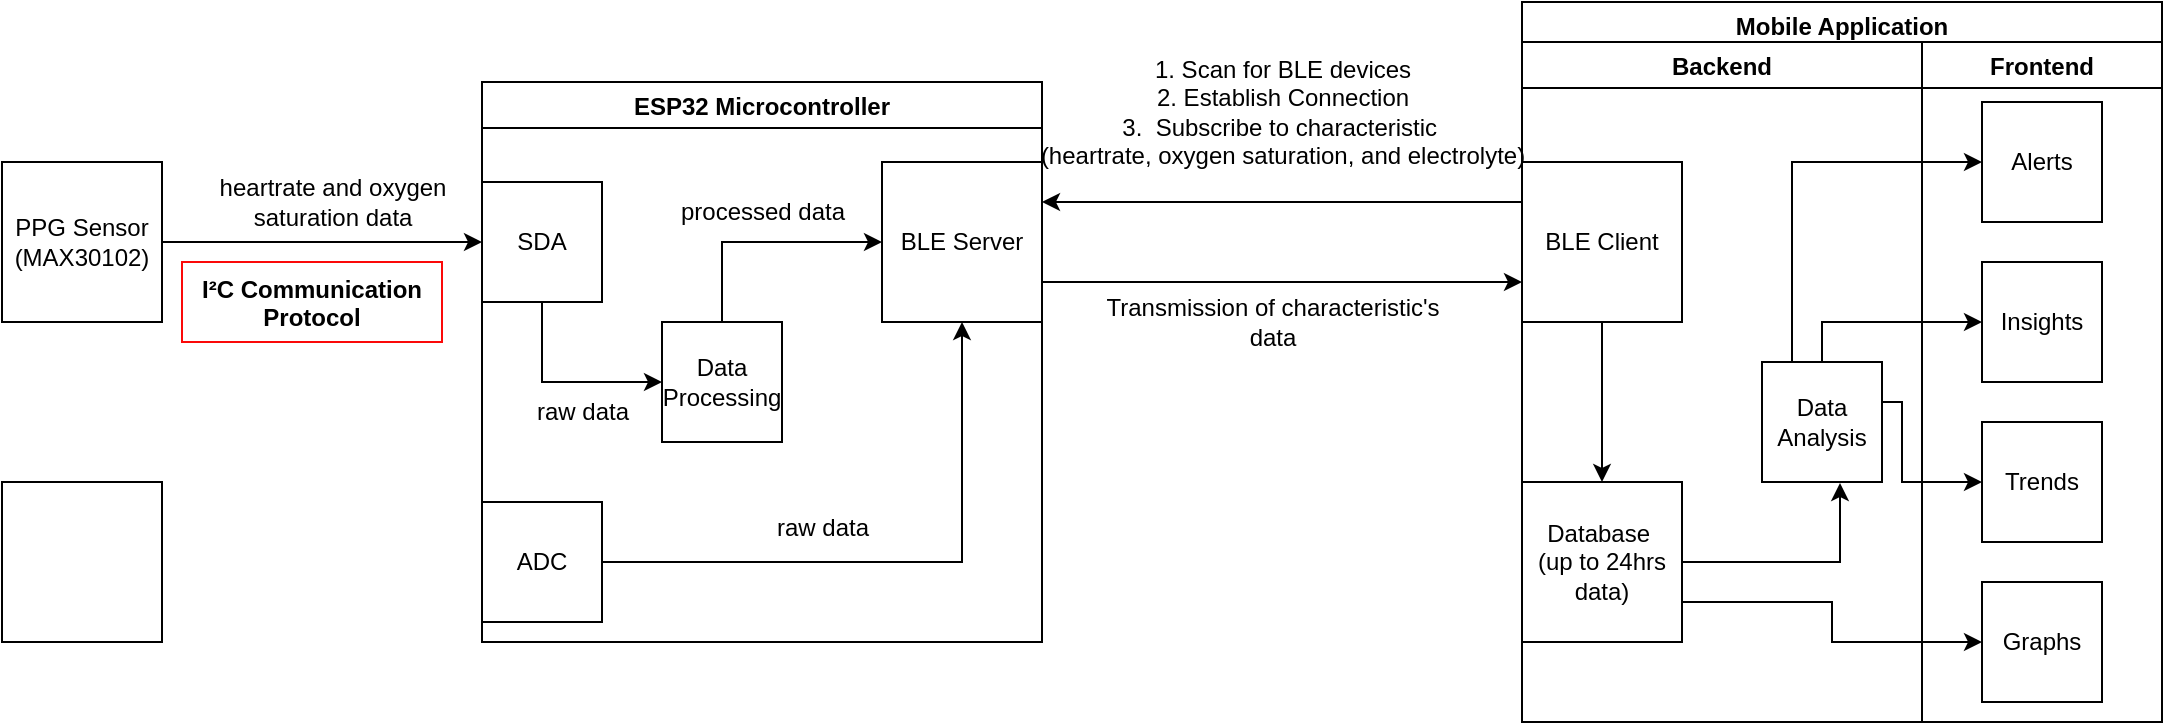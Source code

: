 <mxfile version="26.0.8">
  <diagram name="Page-1" id="XvgeLyfi9btd6hkqeVps">
    <mxGraphModel dx="1434" dy="816" grid="1" gridSize="10" guides="1" tooltips="1" connect="1" arrows="1" fold="1" page="1" pageScale="1" pageWidth="800" pageHeight="600" math="0" shadow="0">
      <root>
        <mxCell id="0" />
        <mxCell id="1" parent="0" />
        <mxCell id="u4qym9Ppzm83e0D_M728-1" value="Mobile Application" style="swimlane" vertex="1" connectable="0" parent="1">
          <mxGeometry x="840" y="40" width="320" height="360" as="geometry" />
        </mxCell>
        <mxCell id="u4qym9Ppzm83e0D_M728-16" value="Backend" style="swimlane" vertex="1" connectable="0" parent="u4qym9Ppzm83e0D_M728-1">
          <mxGeometry y="20" width="200" height="340" as="geometry" />
        </mxCell>
        <mxCell id="u4qym9Ppzm83e0D_M728-38" style="edgeStyle=orthogonalEdgeStyle;rounded=0;orthogonalLoop=1;jettySize=auto;html=1;exitX=0.5;exitY=1;exitDx=0;exitDy=0;entryX=0.5;entryY=0;entryDx=0;entryDy=0;" edge="1" parent="u4qym9Ppzm83e0D_M728-16" source="u4qym9Ppzm83e0D_M728-5" target="u4qym9Ppzm83e0D_M728-37">
          <mxGeometry relative="1" as="geometry" />
        </mxCell>
        <mxCell id="u4qym9Ppzm83e0D_M728-5" value="BLE Client" style="whiteSpace=wrap;html=1;aspect=fixed;" vertex="1" parent="u4qym9Ppzm83e0D_M728-16">
          <mxGeometry y="60" width="80" height="80" as="geometry" />
        </mxCell>
        <mxCell id="u4qym9Ppzm83e0D_M728-37" value="Database&amp;nbsp;&lt;div&gt;(up to 24hrs data)&lt;/div&gt;" style="whiteSpace=wrap;html=1;aspect=fixed;" vertex="1" parent="u4qym9Ppzm83e0D_M728-16">
          <mxGeometry y="220" width="80" height="80" as="geometry" />
        </mxCell>
        <mxCell id="u4qym9Ppzm83e0D_M728-43" value="Data Analysis" style="whiteSpace=wrap;html=1;aspect=fixed;" vertex="1" parent="u4qym9Ppzm83e0D_M728-16">
          <mxGeometry x="120" y="160" width="60" height="60" as="geometry" />
        </mxCell>
        <mxCell id="u4qym9Ppzm83e0D_M728-44" style="edgeStyle=orthogonalEdgeStyle;rounded=0;orthogonalLoop=1;jettySize=auto;html=1;exitX=1;exitY=0.5;exitDx=0;exitDy=0;entryX=0.65;entryY=1.009;entryDx=0;entryDy=0;entryPerimeter=0;" edge="1" parent="u4qym9Ppzm83e0D_M728-16" source="u4qym9Ppzm83e0D_M728-37" target="u4qym9Ppzm83e0D_M728-43">
          <mxGeometry relative="1" as="geometry" />
        </mxCell>
        <mxCell id="u4qym9Ppzm83e0D_M728-4" value="ESP32 Microcontroller" style="swimlane" vertex="1" connectable="0" parent="1">
          <mxGeometry x="320" y="80" width="280" height="280" as="geometry" />
        </mxCell>
        <mxCell id="u4qym9Ppzm83e0D_M728-6" value="BLE Server" style="whiteSpace=wrap;html=1;aspect=fixed;" vertex="1" parent="u4qym9Ppzm83e0D_M728-4">
          <mxGeometry x="200" y="40" width="80" height="80" as="geometry" />
        </mxCell>
        <mxCell id="u4qym9Ppzm83e0D_M728-31" style="edgeStyle=orthogonalEdgeStyle;rounded=0;orthogonalLoop=1;jettySize=auto;html=1;exitX=0.5;exitY=1;exitDx=0;exitDy=0;entryX=0;entryY=0.5;entryDx=0;entryDy=0;" edge="1" parent="u4qym9Ppzm83e0D_M728-4" source="u4qym9Ppzm83e0D_M728-23" target="u4qym9Ppzm83e0D_M728-28">
          <mxGeometry relative="1" as="geometry" />
        </mxCell>
        <mxCell id="u4qym9Ppzm83e0D_M728-23" value="SDA" style="whiteSpace=wrap;html=1;aspect=fixed;" vertex="1" parent="u4qym9Ppzm83e0D_M728-4">
          <mxGeometry y="50" width="60" height="60" as="geometry" />
        </mxCell>
        <mxCell id="u4qym9Ppzm83e0D_M728-33" style="edgeStyle=orthogonalEdgeStyle;rounded=0;orthogonalLoop=1;jettySize=auto;html=1;exitX=0.5;exitY=0;exitDx=0;exitDy=0;entryX=0;entryY=0.5;entryDx=0;entryDy=0;" edge="1" parent="u4qym9Ppzm83e0D_M728-4" source="u4qym9Ppzm83e0D_M728-28" target="u4qym9Ppzm83e0D_M728-6">
          <mxGeometry relative="1" as="geometry" />
        </mxCell>
        <mxCell id="u4qym9Ppzm83e0D_M728-28" value="Data Processing" style="whiteSpace=wrap;html=1;aspect=fixed;" vertex="1" parent="u4qym9Ppzm83e0D_M728-4">
          <mxGeometry x="90" y="120" width="60" height="60" as="geometry" />
        </mxCell>
        <mxCell id="u4qym9Ppzm83e0D_M728-30" value="raw data" style="text;html=1;align=center;verticalAlign=middle;resizable=0;points=[];autosize=1;strokeColor=none;fillColor=none;" vertex="1" parent="u4qym9Ppzm83e0D_M728-4">
          <mxGeometry x="15" y="150" width="70" height="30" as="geometry" />
        </mxCell>
        <mxCell id="u4qym9Ppzm83e0D_M728-34" value="processed data" style="text;html=1;align=center;verticalAlign=middle;resizable=0;points=[];autosize=1;strokeColor=none;fillColor=none;" vertex="1" parent="u4qym9Ppzm83e0D_M728-4">
          <mxGeometry x="85" y="50" width="110" height="30" as="geometry" />
        </mxCell>
        <mxCell id="u4qym9Ppzm83e0D_M728-60" style="edgeStyle=orthogonalEdgeStyle;rounded=0;orthogonalLoop=1;jettySize=auto;html=1;exitX=1;exitY=0.5;exitDx=0;exitDy=0;" edge="1" parent="u4qym9Ppzm83e0D_M728-4" source="u4qym9Ppzm83e0D_M728-35" target="u4qym9Ppzm83e0D_M728-6">
          <mxGeometry relative="1" as="geometry" />
        </mxCell>
        <mxCell id="u4qym9Ppzm83e0D_M728-35" value="ADC" style="whiteSpace=wrap;html=1;aspect=fixed;" vertex="1" parent="u4qym9Ppzm83e0D_M728-4">
          <mxGeometry y="210" width="60" height="60" as="geometry" />
        </mxCell>
        <mxCell id="u4qym9Ppzm83e0D_M728-9" style="edgeStyle=orthogonalEdgeStyle;rounded=0;orthogonalLoop=1;jettySize=auto;html=1;exitX=0;exitY=0.25;exitDx=0;exitDy=0;entryX=1;entryY=0.25;entryDx=0;entryDy=0;" edge="1" parent="1" source="u4qym9Ppzm83e0D_M728-5" target="u4qym9Ppzm83e0D_M728-6">
          <mxGeometry relative="1" as="geometry" />
        </mxCell>
        <mxCell id="u4qym9Ppzm83e0D_M728-10" style="edgeStyle=orthogonalEdgeStyle;rounded=0;orthogonalLoop=1;jettySize=auto;html=1;exitX=1;exitY=0.75;exitDx=0;exitDy=0;entryX=0;entryY=0.75;entryDx=0;entryDy=0;" edge="1" parent="1" source="u4qym9Ppzm83e0D_M728-6" target="u4qym9Ppzm83e0D_M728-5">
          <mxGeometry relative="1" as="geometry" />
        </mxCell>
        <mxCell id="u4qym9Ppzm83e0D_M728-11" value="Transmission of characteristic&#39;s&lt;div&gt;data&lt;/div&gt;" style="text;html=1;align=center;verticalAlign=middle;resizable=0;points=[];autosize=1;strokeColor=none;fillColor=none;" vertex="1" parent="1">
          <mxGeometry x="620" y="180" width="190" height="40" as="geometry" />
        </mxCell>
        <mxCell id="u4qym9Ppzm83e0D_M728-12" value="1. Scan for BLE devices&lt;div&gt;2. Establish Connection&lt;/div&gt;&lt;div&gt;3.&amp;nbsp; Subscribe to characteristic&amp;nbsp;&lt;/div&gt;&lt;div&gt;(heartrate, oxygen saturation, and electrolyte)&lt;/div&gt;" style="text;html=1;align=center;verticalAlign=middle;resizable=0;points=[];autosize=1;strokeColor=none;fillColor=none;" vertex="1" parent="1">
          <mxGeometry x="585" y="60" width="270" height="70" as="geometry" />
        </mxCell>
        <mxCell id="u4qym9Ppzm83e0D_M728-18" value="Frontend" style="swimlane;startSize=23;" vertex="1" connectable="0" parent="1">
          <mxGeometry x="1040" y="60" width="120" height="340" as="geometry" />
        </mxCell>
        <mxCell id="u4qym9Ppzm83e0D_M728-49" value="Graphs" style="whiteSpace=wrap;html=1;aspect=fixed;" vertex="1" parent="u4qym9Ppzm83e0D_M728-18">
          <mxGeometry x="30" y="270" width="60" height="60" as="geometry" />
        </mxCell>
        <mxCell id="u4qym9Ppzm83e0D_M728-51" value="Trends" style="whiteSpace=wrap;html=1;aspect=fixed;" vertex="1" parent="u4qym9Ppzm83e0D_M728-18">
          <mxGeometry x="30" y="190" width="60" height="60" as="geometry" />
        </mxCell>
        <mxCell id="u4qym9Ppzm83e0D_M728-55" value="Insights" style="whiteSpace=wrap;html=1;aspect=fixed;" vertex="1" parent="u4qym9Ppzm83e0D_M728-18">
          <mxGeometry x="30" y="110" width="60" height="60" as="geometry" />
        </mxCell>
        <mxCell id="u4qym9Ppzm83e0D_M728-56" value="Alerts" style="whiteSpace=wrap;html=1;aspect=fixed;" vertex="1" parent="u4qym9Ppzm83e0D_M728-18">
          <mxGeometry x="30" y="30" width="60" height="60" as="geometry" />
        </mxCell>
        <mxCell id="u4qym9Ppzm83e0D_M728-24" style="edgeStyle=orthogonalEdgeStyle;rounded=0;orthogonalLoop=1;jettySize=auto;html=1;exitX=1;exitY=0.5;exitDx=0;exitDy=0;entryX=0;entryY=0.5;entryDx=0;entryDy=0;" edge="1" parent="1" source="u4qym9Ppzm83e0D_M728-21" target="u4qym9Ppzm83e0D_M728-23">
          <mxGeometry relative="1" as="geometry" />
        </mxCell>
        <mxCell id="u4qym9Ppzm83e0D_M728-21" value="PPG Sensor&lt;div&gt;(MAX30102)&lt;/div&gt;" style="whiteSpace=wrap;html=1;aspect=fixed;" vertex="1" parent="1">
          <mxGeometry x="80" y="120" width="80" height="80" as="geometry" />
        </mxCell>
        <mxCell id="u4qym9Ppzm83e0D_M728-20" value="&lt;font face=&quot;Helvetica&quot;&gt;&lt;b&gt;I²C Communication Protocol&lt;/b&gt;&lt;/font&gt;" style="text;whiteSpace=wrap;html=1;strokeColor=light-dark(#fb0909, #ededed);align=center;" vertex="1" parent="1">
          <mxGeometry x="170" y="170" width="130" height="40" as="geometry" />
        </mxCell>
        <mxCell id="u4qym9Ppzm83e0D_M728-25" value="heartrate and oxygen&lt;div&gt;saturation data&lt;/div&gt;" style="text;html=1;align=center;verticalAlign=middle;resizable=0;points=[];autosize=1;strokeColor=none;fillColor=none;" vertex="1" parent="1">
          <mxGeometry x="175" y="120" width="140" height="40" as="geometry" />
        </mxCell>
        <mxCell id="u4qym9Ppzm83e0D_M728-36" value="" style="whiteSpace=wrap;html=1;aspect=fixed;" vertex="1" parent="1">
          <mxGeometry x="80" y="280" width="80" height="80" as="geometry" />
        </mxCell>
        <mxCell id="u4qym9Ppzm83e0D_M728-54" style="edgeStyle=orthogonalEdgeStyle;rounded=0;orthogonalLoop=1;jettySize=auto;html=1;exitX=1;exitY=0.75;exitDx=0;exitDy=0;" edge="1" parent="1" source="u4qym9Ppzm83e0D_M728-37" target="u4qym9Ppzm83e0D_M728-49">
          <mxGeometry relative="1" as="geometry" />
        </mxCell>
        <mxCell id="u4qym9Ppzm83e0D_M728-57" style="edgeStyle=orthogonalEdgeStyle;rounded=0;orthogonalLoop=1;jettySize=auto;html=1;exitX=1;exitY=0.5;exitDx=0;exitDy=0;entryX=0;entryY=0.5;entryDx=0;entryDy=0;" edge="1" parent="1" source="u4qym9Ppzm83e0D_M728-43" target="u4qym9Ppzm83e0D_M728-51">
          <mxGeometry relative="1" as="geometry">
            <Array as="points">
              <mxPoint x="1030" y="240" />
              <mxPoint x="1030" y="280" />
            </Array>
          </mxGeometry>
        </mxCell>
        <mxCell id="u4qym9Ppzm83e0D_M728-58" style="edgeStyle=orthogonalEdgeStyle;rounded=0;orthogonalLoop=1;jettySize=auto;html=1;exitX=0.5;exitY=0;exitDx=0;exitDy=0;entryX=0;entryY=0.5;entryDx=0;entryDy=0;" edge="1" parent="1" source="u4qym9Ppzm83e0D_M728-43" target="u4qym9Ppzm83e0D_M728-55">
          <mxGeometry relative="1" as="geometry" />
        </mxCell>
        <mxCell id="u4qym9Ppzm83e0D_M728-59" style="edgeStyle=orthogonalEdgeStyle;rounded=0;orthogonalLoop=1;jettySize=auto;html=1;exitX=0.25;exitY=0;exitDx=0;exitDy=0;entryX=0;entryY=0.5;entryDx=0;entryDy=0;" edge="1" parent="1" source="u4qym9Ppzm83e0D_M728-43" target="u4qym9Ppzm83e0D_M728-56">
          <mxGeometry relative="1" as="geometry" />
        </mxCell>
        <mxCell id="u4qym9Ppzm83e0D_M728-61" value="raw data" style="text;html=1;align=center;verticalAlign=middle;resizable=0;points=[];autosize=1;strokeColor=none;fillColor=none;" vertex="1" parent="1">
          <mxGeometry x="455" y="288" width="70" height="30" as="geometry" />
        </mxCell>
      </root>
    </mxGraphModel>
  </diagram>
</mxfile>
